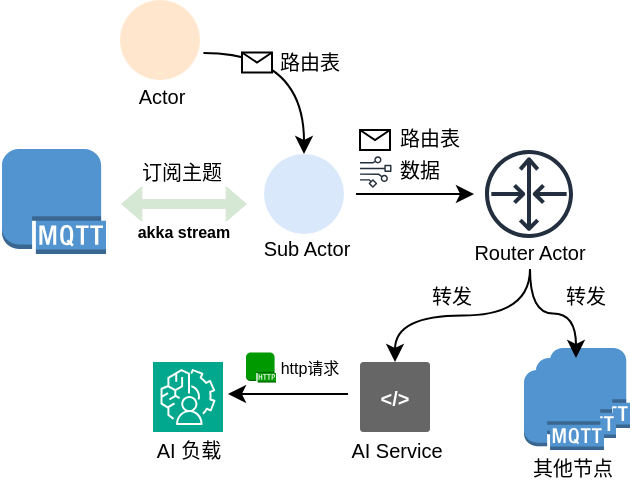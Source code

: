 <mxfile version="26.2.2">
  <diagram name="第 1 页" id="vN8b3t6IUPXs9Uko8Ln7">
    <mxGraphModel dx="805" dy="461" grid="1" gridSize="10" guides="1" tooltips="1" connect="1" arrows="1" fold="1" page="1" pageScale="1" pageWidth="827" pageHeight="1169" math="0" shadow="0">
      <root>
        <mxCell id="0" />
        <mxCell id="1" parent="0" />
        <mxCell id="UKsl6Ec4g9CgcUqSqF3G-350" value="" style="endArrow=classic;html=1;rounded=0;" edge="1" parent="1" target="UKsl6Ec4g9CgcUqSqF3G-374">
          <mxGeometry width="50" height="50" relative="1" as="geometry">
            <mxPoint x="477" y="887" as="sourcePoint" />
            <mxPoint x="727" y="937" as="targetPoint" />
          </mxGeometry>
        </mxCell>
        <mxCell id="UKsl6Ec4g9CgcUqSqF3G-351" value="" style="outlineConnect=0;dashed=0;verticalLabelPosition=bottom;verticalAlign=top;align=center;html=1;shape=mxgraph.aws3.mqtt_protocol;fillColor=#5294CF;gradientColor=none;" vertex="1" parent="1">
          <mxGeometry x="300" y="864.5" width="52" height="52.5" as="geometry" />
        </mxCell>
        <mxCell id="UKsl6Ec4g9CgcUqSqF3G-352" value="" style="shape=flexArrow;endArrow=classic;startArrow=classic;html=1;rounded=0;startWidth=12.333;startSize=3.223;width=5;endWidth=12.333;endSize=3.223;fillColor=#d5e8d4;strokeColor=none;" edge="1" parent="1">
          <mxGeometry width="100" height="100" relative="1" as="geometry">
            <mxPoint x="359" y="892" as="sourcePoint" />
            <mxPoint x="423" y="892" as="targetPoint" />
          </mxGeometry>
        </mxCell>
        <mxCell id="UKsl6Ec4g9CgcUqSqF3G-353" value="&lt;font style=&quot;font-size: 10px;&quot;&gt;订阅主题&lt;/font&gt;" style="text;html=1;align=center;verticalAlign=middle;whiteSpace=wrap;rounded=0;" vertex="1" parent="1">
          <mxGeometry x="360" y="861" width="60" height="30" as="geometry" />
        </mxCell>
        <mxCell id="UKsl6Ec4g9CgcUqSqF3G-354" value="" style="endArrow=classic;html=1;rounded=0;exitX=1.043;exitY=0.664;exitDx=0;exitDy=0;exitPerimeter=0;edgeStyle=orthogonalEdgeStyle;curved=1;" edge="1" parent="1" source="UKsl6Ec4g9CgcUqSqF3G-378" target="UKsl6Ec4g9CgcUqSqF3G-376">
          <mxGeometry width="50" height="50" relative="1" as="geometry">
            <mxPoint x="487" y="987" as="sourcePoint" />
            <mxPoint x="537" y="937" as="targetPoint" />
          </mxGeometry>
        </mxCell>
        <mxCell id="UKsl6Ec4g9CgcUqSqF3G-355" value="" style="shape=message;html=1;html=1;outlineConnect=0;labelPosition=center;verticalLabelPosition=bottom;align=center;verticalAlign=top;" vertex="1" parent="1">
          <mxGeometry x="420" y="816.25" width="15" height="10" as="geometry" />
        </mxCell>
        <mxCell id="UKsl6Ec4g9CgcUqSqF3G-356" value="&lt;font style=&quot;font-size: 10px;&quot;&gt;路由表&lt;/font&gt;" style="text;html=1;align=center;verticalAlign=middle;whiteSpace=wrap;rounded=0;" vertex="1" parent="1">
          <mxGeometry x="434" y="814" width="40" height="14.25" as="geometry" />
        </mxCell>
        <mxCell id="UKsl6Ec4g9CgcUqSqF3G-357" value="&lt;span style=&quot;font-size: 8px;&quot;&gt;akka stream&lt;/span&gt;" style="text;html=1;align=center;verticalAlign=middle;whiteSpace=wrap;rounded=0;fontStyle=1" vertex="1" parent="1">
          <mxGeometry x="352" y="890" width="78" height="30" as="geometry" />
        </mxCell>
        <mxCell id="UKsl6Ec4g9CgcUqSqF3G-358" value="" style="group" vertex="1" connectable="0" parent="1">
          <mxGeometry x="366" y="971" width="57" height="52.5" as="geometry" />
        </mxCell>
        <mxCell id="UKsl6Ec4g9CgcUqSqF3G-359" value="" style="sketch=0;points=[[0,0,0],[0.25,0,0],[0.5,0,0],[0.75,0,0],[1,0,0],[0,1,0],[0.25,1,0],[0.5,1,0],[0.75,1,0],[1,1,0],[0,0.25,0],[0,0.5,0],[0,0.75,0],[1,0.25,0],[1,0.5,0],[1,0.75,0]];outlineConnect=0;fontColor=#232F3E;fillColor=#01A88D;strokeColor=#ffffff;dashed=0;verticalLabelPosition=bottom;verticalAlign=top;align=center;html=1;fontSize=12;fontStyle=0;aspect=fixed;shape=mxgraph.aws4.resourceIcon;resIcon=mxgraph.aws4.augmented_ai;" vertex="1" parent="UKsl6Ec4g9CgcUqSqF3G-358">
          <mxGeometry x="9.5" width="35" height="35" as="geometry" />
        </mxCell>
        <mxCell id="UKsl6Ec4g9CgcUqSqF3G-360" value="&lt;font style=&quot;font-size: 10px;&quot;&gt;AI &lt;font&gt;负载&lt;/font&gt;&lt;/font&gt;" style="text;html=1;align=center;verticalAlign=middle;whiteSpace=wrap;rounded=0;" vertex="1" parent="UKsl6Ec4g9CgcUqSqF3G-358">
          <mxGeometry x="-1" y="35" width="57" height="17.5" as="geometry" />
        </mxCell>
        <mxCell id="UKsl6Ec4g9CgcUqSqF3G-361" value="" style="shape=message;html=1;html=1;outlineConnect=0;labelPosition=center;verticalLabelPosition=bottom;align=center;verticalAlign=top;" vertex="1" parent="1">
          <mxGeometry x="479" y="855" width="15" height="10" as="geometry" />
        </mxCell>
        <mxCell id="UKsl6Ec4g9CgcUqSqF3G-362" value="&lt;font style=&quot;font-size: 10px;&quot;&gt;路由表&lt;/font&gt;" style="text;html=1;align=center;verticalAlign=middle;whiteSpace=wrap;rounded=0;" vertex="1" parent="1">
          <mxGeometry x="494" y="851.75" width="40" height="14.25" as="geometry" />
        </mxCell>
        <mxCell id="UKsl6Ec4g9CgcUqSqF3G-363" value="" style="endArrow=classic;html=1;rounded=0;exitX=0.5;exitY=1;exitDx=0;exitDy=0;entryX=0.5;entryY=0;entryDx=0;entryDy=0;edgeStyle=orthogonalEdgeStyle;curved=1;" edge="1" parent="1" source="UKsl6Ec4g9CgcUqSqF3G-375" target="UKsl6Ec4g9CgcUqSqF3G-380">
          <mxGeometry width="50" height="50" relative="1" as="geometry">
            <mxPoint x="478" y="917" as="sourcePoint" />
            <mxPoint x="528" y="967" as="targetPoint" />
          </mxGeometry>
        </mxCell>
        <mxCell id="UKsl6Ec4g9CgcUqSqF3G-364" value="&lt;font style=&quot;font-size: 8px;&quot;&gt;http请求&lt;/font&gt;" style="text;html=1;align=center;verticalAlign=middle;whiteSpace=wrap;rounded=0;" vertex="1" parent="1">
          <mxGeometry x="434" y="966" width="40" height="14.25" as="geometry" />
        </mxCell>
        <mxCell id="UKsl6Ec4g9CgcUqSqF3G-365" value="" style="outlineConnect=0;dashed=0;verticalLabelPosition=bottom;verticalAlign=top;align=center;html=1;shape=mxgraph.aws3.http_protocol;fillColor=#009900;gradientColor=none;" vertex="1" parent="1">
          <mxGeometry x="422" y="966.25" width="15" height="15" as="geometry" />
        </mxCell>
        <mxCell id="UKsl6Ec4g9CgcUqSqF3G-366" value="" style="group" vertex="1" connectable="0" parent="1">
          <mxGeometry x="557" y="964" width="57" height="68.5" as="geometry" />
        </mxCell>
        <mxCell id="UKsl6Ec4g9CgcUqSqF3G-367" value="" style="group" vertex="1" connectable="0" parent="UKsl6Ec4g9CgcUqSqF3G-366">
          <mxGeometry x="4" width="53" height="51" as="geometry" />
        </mxCell>
        <mxCell id="UKsl6Ec4g9CgcUqSqF3G-368" value="" style="outlineConnect=0;dashed=0;verticalLabelPosition=bottom;verticalAlign=top;align=center;html=1;shape=mxgraph.aws3.mqtt_protocol;fillColor=#5294CF;gradientColor=none;" vertex="1" parent="UKsl6Ec4g9CgcUqSqF3G-367">
          <mxGeometry x="13" width="40" height="40" as="geometry" />
        </mxCell>
        <mxCell id="UKsl6Ec4g9CgcUqSqF3G-369" value="" style="outlineConnect=0;dashed=0;verticalLabelPosition=bottom;verticalAlign=top;align=center;html=1;shape=mxgraph.aws3.mqtt_protocol;fillColor=#5294CF;gradientColor=none;" vertex="1" parent="UKsl6Ec4g9CgcUqSqF3G-367">
          <mxGeometry x="6" y="5" width="40" height="40" as="geometry" />
        </mxCell>
        <mxCell id="UKsl6Ec4g9CgcUqSqF3G-370" value="" style="outlineConnect=0;dashed=0;verticalLabelPosition=bottom;verticalAlign=top;align=center;html=1;shape=mxgraph.aws3.mqtt_protocol;fillColor=#5294CF;gradientColor=none;" vertex="1" parent="UKsl6Ec4g9CgcUqSqF3G-367">
          <mxGeometry y="11" width="40" height="40" as="geometry" />
        </mxCell>
        <mxCell id="UKsl6Ec4g9CgcUqSqF3G-371" value="&lt;font style=&quot;font-size: 10px;&quot;&gt;其他节点&lt;/font&gt;" style="text;html=1;align=center;verticalAlign=middle;whiteSpace=wrap;rounded=0;" vertex="1" parent="UKsl6Ec4g9CgcUqSqF3G-366">
          <mxGeometry y="51" width="57" height="17.5" as="geometry" />
        </mxCell>
        <mxCell id="UKsl6Ec4g9CgcUqSqF3G-372" value="" style="endArrow=classic;html=1;rounded=0;exitX=0.5;exitY=1;exitDx=0;exitDy=0;entryX=0.5;entryY=0;entryDx=0;entryDy=0;entryPerimeter=0;edgeStyle=orthogonalEdgeStyle;curved=1;" edge="1" parent="1" source="UKsl6Ec4g9CgcUqSqF3G-375" target="UKsl6Ec4g9CgcUqSqF3G-369">
          <mxGeometry width="50" height="50" relative="1" as="geometry">
            <mxPoint x="575" y="933" as="sourcePoint" />
            <mxPoint x="460" y="987" as="targetPoint" />
          </mxGeometry>
        </mxCell>
        <mxCell id="UKsl6Ec4g9CgcUqSqF3G-373" value="&lt;font size=&quot;1&quot;&gt;转发&lt;/font&gt;" style="text;html=1;align=center;verticalAlign=middle;whiteSpace=wrap;rounded=0;" vertex="1" parent="1">
          <mxGeometry x="572" y="931" width="40" height="14.25" as="geometry" />
        </mxCell>
        <mxCell id="UKsl6Ec4g9CgcUqSqF3G-374" value="" style="sketch=0;outlineConnect=0;fontColor=#232F3E;gradientColor=none;strokeColor=#232F3E;fillColor=#ffffff;dashed=0;verticalLabelPosition=bottom;verticalAlign=top;align=center;html=1;fontSize=12;fontStyle=0;aspect=fixed;shape=mxgraph.aws4.resourceIcon;resIcon=mxgraph.aws4.router;" vertex="1" parent="1">
          <mxGeometry x="536" y="859.5" width="55" height="55" as="geometry" />
        </mxCell>
        <mxCell id="UKsl6Ec4g9CgcUqSqF3G-375" value="&lt;font style=&quot;font-size: 10px;&quot;&gt;Router Actor&lt;/font&gt;" style="text;html=1;align=center;verticalAlign=middle;whiteSpace=wrap;rounded=0;" vertex="1" parent="1">
          <mxGeometry x="524" y="907" width="80" height="17.5" as="geometry" />
        </mxCell>
        <mxCell id="UKsl6Ec4g9CgcUqSqF3G-376" value="" style="ellipse;whiteSpace=wrap;html=1;aspect=fixed;strokeWidth=2;fillColor=#dae8fc;strokeColor=none;" vertex="1" parent="1">
          <mxGeometry x="431" y="867" width="40" height="40" as="geometry" />
        </mxCell>
        <mxCell id="UKsl6Ec4g9CgcUqSqF3G-377" value="&lt;font style=&quot;font-size: 10px;&quot;&gt;Sub Actor&lt;/font&gt;" style="text;html=1;align=center;verticalAlign=middle;whiteSpace=wrap;rounded=0;" vertex="1" parent="1">
          <mxGeometry x="409.5" y="905" width="84.5" height="17.5" as="geometry" />
        </mxCell>
        <mxCell id="UKsl6Ec4g9CgcUqSqF3G-378" value="" style="ellipse;whiteSpace=wrap;html=1;aspect=fixed;strokeWidth=2;fillColor=#ffe6cc;strokeColor=none;" vertex="1" parent="1">
          <mxGeometry x="359" y="790" width="40" height="40" as="geometry" />
        </mxCell>
        <mxCell id="UKsl6Ec4g9CgcUqSqF3G-379" value="&lt;font style=&quot;font-size: 10px;&quot;&gt;Actor&lt;/font&gt;" style="text;html=1;align=center;verticalAlign=middle;whiteSpace=wrap;rounded=0;" vertex="1" parent="1">
          <mxGeometry x="332" y="822.5" width="95.5" height="30" as="geometry" />
        </mxCell>
        <mxCell id="UKsl6Ec4g9CgcUqSqF3G-380" value="&amp;lt;/&amp;gt;" style="rounded=1;arcSize=5;fillColor=#666666;strokeColor=none;fontColor=#ffffff;align=center;verticalAlign=middle;whiteSpace=wrap;fontSize=10;fontStyle=1;html=1;sketch=0;" vertex="1" parent="1">
          <mxGeometry x="479.0" y="971.0" width="35" height="35" as="geometry" />
        </mxCell>
        <mxCell id="UKsl6Ec4g9CgcUqSqF3G-381" value="" style="endArrow=classic;html=1;rounded=0;" edge="1" parent="1">
          <mxGeometry width="50" height="50" relative="1" as="geometry">
            <mxPoint x="473" y="987" as="sourcePoint" />
            <mxPoint x="413" y="987" as="targetPoint" />
          </mxGeometry>
        </mxCell>
        <mxCell id="UKsl6Ec4g9CgcUqSqF3G-382" value="&lt;font style=&quot;font-size: 10px;&quot;&gt;AI Service&lt;/font&gt;" style="text;html=1;align=center;verticalAlign=middle;whiteSpace=wrap;rounded=0;" vertex="1" parent="1">
          <mxGeometry x="469" y="1006" width="57" height="17.5" as="geometry" />
        </mxCell>
        <mxCell id="UKsl6Ec4g9CgcUqSqF3G-383" value="&lt;font size=&quot;1&quot;&gt;转发&lt;/font&gt;" style="text;html=1;align=center;verticalAlign=middle;whiteSpace=wrap;rounded=0;" vertex="1" parent="1">
          <mxGeometry x="505" y="931" width="40" height="14.25" as="geometry" />
        </mxCell>
        <mxCell id="UKsl6Ec4g9CgcUqSqF3G-384" value="" style="sketch=0;outlineConnect=0;fontColor=#232F3E;gradientColor=none;fillColor=#232F3D;strokeColor=none;dashed=0;verticalLabelPosition=bottom;verticalAlign=top;align=center;html=1;fontSize=12;fontStyle=0;aspect=fixed;pointerEvents=1;shape=mxgraph.aws4.data_stream;" vertex="1" parent="1">
          <mxGeometry x="479.0" y="868.13" width="15.75" height="15.75" as="geometry" />
        </mxCell>
        <mxCell id="UKsl6Ec4g9CgcUqSqF3G-385" value="&lt;font size=&quot;1&quot;&gt;数据&lt;/font&gt;" style="text;html=1;align=center;verticalAlign=middle;whiteSpace=wrap;rounded=0;" vertex="1" parent="1">
          <mxGeometry x="488.75" y="868.13" width="40" height="14.25" as="geometry" />
        </mxCell>
      </root>
    </mxGraphModel>
  </diagram>
</mxfile>
